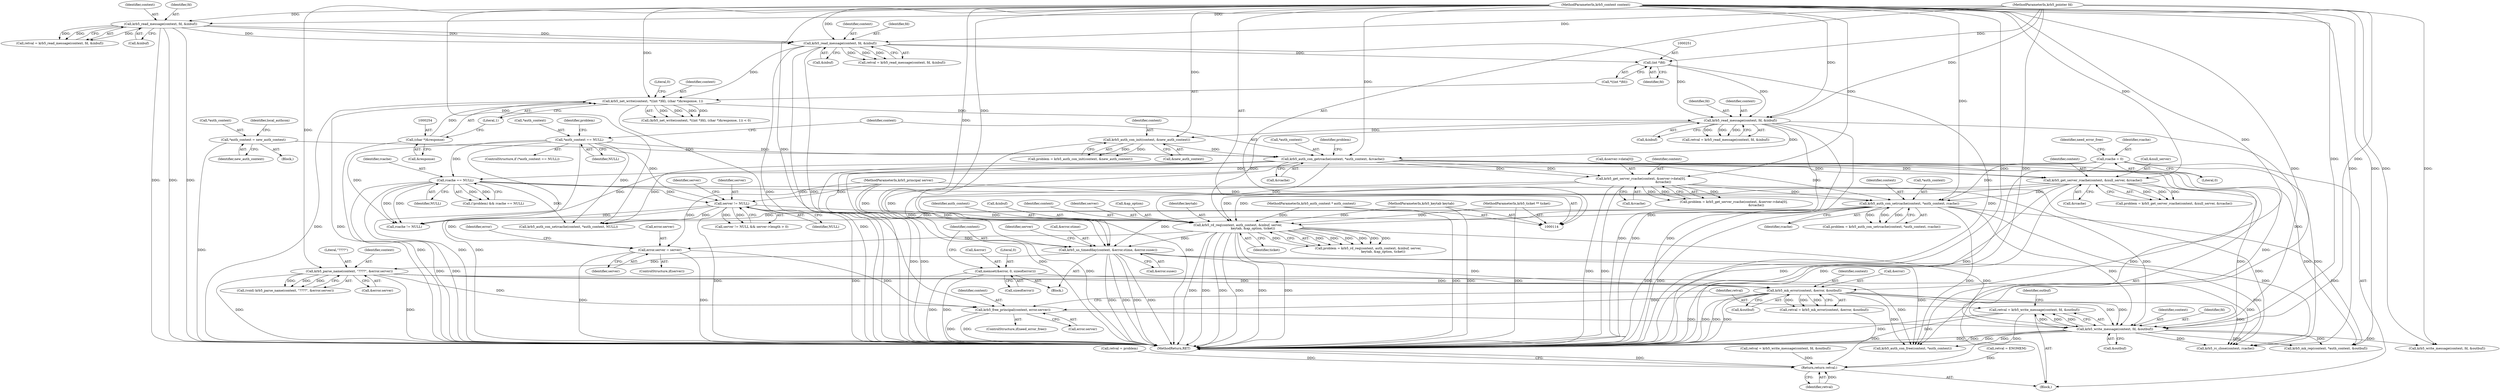 digraph "0_krb5_102bb6ebf20f9174130c85c3b052ae104e5073ec_0@API" {
"1000521" [label="(Call,retval = krb5_write_message(context, fd, &outbuf))"];
"1000523" [label="(Call,krb5_write_message(context, fd, &outbuf))"];
"1000295" [label="(Call,krb5_auth_con_getrcache(context, *auth_context, &rcache))"];
"1000284" [label="(Call,krb5_auth_con_init(context, &new_auth_context))"];
"1000269" [label="(Call,krb5_read_message(context, fd, &inbuf))"];
"1000247" [label="(Call,krb5_net_write(context, *((int *)fd), (char *)&response, 1))"];
"1000205" [label="(Call,krb5_read_message(context, fd, &inbuf))"];
"1000167" [label="(Call,krb5_read_message(context, fd, &inbuf))"];
"1000115" [label="(MethodParameterIn,krb5_context context)"];
"1000117" [label="(MethodParameterIn,krb5_pointer fd)"];
"1000253" [label="(Call,(char *)&response)"];
"1000250" [label="(Call,(int *)fd)"];
"1000288" [label="(Call,*auth_context = new_auth_context)"];
"1000277" [label="(Call,*auth_context == NULL)"];
"1000482" [label="(Call,krb5_mk_error(context, &error, &outbuf))"];
"1000396" [label="(Call,krb5_us_timeofday(context, &error.stime, &error.susec))"];
"1000357" [label="(Call,krb5_auth_con_setrcache(context, *auth_context, rcache))"];
"1000322" [label="(Call,krb5_get_server_rcache(context, &server->data[0],\n                                             &rcache))"];
"1000346" [label="(Call,krb5_get_server_rcache(context, &null_server, &rcache))"];
"1000305" [label="(Call,rcache == NULL)"];
"1000135" [label="(Call,rcache = 0)"];
"1000371" [label="(Call,krb5_rd_req(context, auth_context, &inbuf, server,\n                              keytab, &ap_option, ticket))"];
"1000116" [label="(MethodParameterIn,krb5_auth_context * auth_context)"];
"1000311" [label="(Call,server != NULL)"];
"1000119" [label="(MethodParameterIn,krb5_principal server)"];
"1000121" [label="(MethodParameterIn,krb5_keytab keytab)"];
"1000122" [label="(MethodParameterIn,krb5_ticket ** ticket)"];
"1000417" [label="(Call,krb5_parse_name(context, \"????\", &error.server))"];
"1000390" [label="(Call,memset(&error, 0, sizeof(error)))"];
"1000504" [label="(Call,krb5_free_principal(context, error.server))"];
"1000408" [label="(Call,error.server = server)"];
"1000599" [label="(Return,return retval;)"];
"1000305" [label="(Call,rcache == NULL)"];
"1000316" [label="(Identifier,server)"];
"1000480" [label="(Call,retval = krb5_mk_error(context, &error, &outbuf))"];
"1000350" [label="(Call,&rcache)"];
"1000563" [label="(Call,krb5_write_message(context, fd, &outbuf))"];
"1000358" [label="(Identifier,context)"];
"1000295" [label="(Call,krb5_auth_con_getrcache(context, *auth_context, &rcache))"];
"1000526" [label="(Call,&outbuf)"];
"1000594" [label="(Call,krb5_auth_con_setrcache(context, *auth_context, NULL))"];
"1000372" [label="(Identifier,context)"];
"1000247" [label="(Call,krb5_net_write(context, *((int *)fd), (char *)&response, 1))"];
"1000116" [label="(MethodParameterIn,krb5_auth_context * auth_context)"];
"1000506" [label="(Call,error.server)"];
"1000376" [label="(Identifier,server)"];
"1000288" [label="(Call,*auth_context = new_auth_context)"];
"1000415" [label="(Call,(void) krb5_parse_name(context, \"????\", &error.server))"];
"1000402" [label="(Call,&error.susec)"];
"1000304" [label="(Identifier,problem)"];
"1000250" [label="(Call,(int *)fd)"];
"1000203" [label="(Call,retval = krb5_read_message(context, fd, &inbuf))"];
"1000285" [label="(Identifier,context)"];
"1000293" [label="(Identifier,local_authcon)"];
"1000522" [label="(Identifier,retval)"];
"1000552" [label="(Call,krb5_mk_rep(context, *auth_context, &outbuf))"];
"1000281" [label="(Block,)"];
"1000277" [label="(Call,*auth_context == NULL)"];
"1000255" [label="(Call,&response)"];
"1000269" [label="(Call,krb5_read_message(context, fd, &inbuf))"];
"1000258" [label="(Literal,0)"];
"1000378" [label="(Call,&ap_option)"];
"1000359" [label="(Call,*auth_context)"];
"1000361" [label="(Identifier,rcache)"];
"1000406" [label="(ControlStructure,if(server))"];
"1000599" [label="(Return,return retval;)"];
"1000396" [label="(Call,krb5_us_timeofday(context, &error.stime, &error.susec))"];
"1000344" [label="(Call,problem = krb5_get_server_rcache(context, &null_server, &rcache))"];
"1000142" [label="(Identifier,need_error_free)"];
"1000320" [label="(Call,problem = krb5_get_server_rcache(context, &server->data[0],\n                                             &rcache))"];
"1000420" [label="(Call,&error.server)"];
"1000357" [label="(Call,krb5_auth_con_setrcache(context, *auth_context, rcache))"];
"1000135" [label="(Call,rcache = 0)"];
"1000272" [label="(Call,&inbuf)"];
"1000208" [label="(Call,&inbuf)"];
"1000278" [label="(Call,*auth_context)"];
"1000429" [label="(Identifier,error)"];
"1000348" [label="(Call,&null_server)"];
"1000271" [label="(Identifier,fd)"];
"1000249" [label="(Call,*((int *)fd))"];
"1000299" [label="(Call,&rcache)"];
"1000390" [label="(Call,memset(&error, 0, sizeof(error)))"];
"1000165" [label="(Call,retval = krb5_read_message(context, fd, &inbuf))"];
"1000347" [label="(Identifier,context)"];
"1000504" [label="(Call,krb5_free_principal(context, error.server))"];
"1000322" [label="(Call,krb5_get_server_rcache(context, &server->data[0],\n                                             &rcache))"];
"1000310" [label="(Call,server != NULL && server->length > 0)"];
"1000115" [label="(MethodParameterIn,krb5_context context)"];
"1000324" [label="(Call,&server->data[0])"];
"1000280" [label="(Identifier,NULL)"];
"1000296" [label="(Identifier,context)"];
"1000270" [label="(Identifier,context)"];
"1000393" [label="(Literal,0)"];
"1000346" [label="(Call,krb5_get_server_rcache(context, &null_server, &rcache))"];
"1000323" [label="(Identifier,context)"];
"1000407" [label="(Identifier,server)"];
"1000205" [label="(Call,krb5_read_message(context, fd, &inbuf))"];
"1000206" [label="(Identifier,context)"];
"1000289" [label="(Call,*auth_context)"];
"1000119" [label="(MethodParameterIn,krb5_principal server)"];
"1000284" [label="(Call,krb5_auth_con_init(context, &new_auth_context))"];
"1000409" [label="(Call,error.server)"];
"1000398" [label="(Call,&error.stime)"];
"1000475" [label="(Call,retval = ENOMEM)"];
"1000591" [label="(Call,krb5_rc_close(context, rcache))"];
"1000168" [label="(Identifier,context)"];
"1000397" [label="(Identifier,context)"];
"1000502" [label="(ControlStructure,if(need_error_free))"];
"1000524" [label="(Identifier,context)"];
"1000419" [label="(Literal,\"????\")"];
"1000302" [label="(Call,(!problem) && rcache == NULL)"];
"1000283" [label="(Identifier,problem)"];
"1000297" [label="(Call,*auth_context)"];
"1000600" [label="(Identifier,retval)"];
"1000484" [label="(Call,&error)"];
"1000267" [label="(Call,retval = krb5_read_message(context, fd, &inbuf))"];
"1000486" [label="(Call,&outbuf)"];
"1000561" [label="(Call,retval = krb5_write_message(context, fd, &outbuf))"];
"1000530" [label="(Identifier,outbuf)"];
"1000291" [label="(Identifier,new_auth_context)"];
"1000276" [label="(ControlStructure,if (*auth_context == NULL))"];
"1000408" [label="(Call,error.server = server)"];
"1000387" [label="(Block,)"];
"1000311" [label="(Call,server != NULL)"];
"1000169" [label="(Identifier,fd)"];
"1000121" [label="(MethodParameterIn,krb5_keytab keytab)"];
"1000207" [label="(Identifier,fd)"];
"1000483" [label="(Identifier,context)"];
"1000525" [label="(Identifier,fd)"];
"1000377" [label="(Identifier,keytab)"];
"1000391" [label="(Call,&error)"];
"1000246" [label="(Call,(krb5_net_write(context, *((int *)fd), (char *)&response, 1)) < 0)"];
"1000523" [label="(Call,krb5_write_message(context, fd, &outbuf))"];
"1000537" [label="(Call,retval = problem)"];
"1000282" [label="(Call,problem = krb5_auth_con_init(context, &new_auth_context))"];
"1000167" [label="(Call,krb5_read_message(context, fd, &inbuf))"];
"1000253" [label="(Call,(char *)&response)"];
"1000394" [label="(Call,sizeof(error))"];
"1000373" [label="(Identifier,auth_context)"];
"1000380" [label="(Identifier,ticket)"];
"1000257" [label="(Literal,1)"];
"1000330" [label="(Call,&rcache)"];
"1000482" [label="(Call,krb5_mk_error(context, &error, &outbuf))"];
"1000521" [label="(Call,retval = krb5_write_message(context, fd, &outbuf))"];
"1000117" [label="(MethodParameterIn,krb5_pointer fd)"];
"1000369" [label="(Call,problem = krb5_rd_req(context, auth_context, &inbuf, server,\n                              keytab, &ap_option, ticket))"];
"1000312" [label="(Identifier,server)"];
"1000137" [label="(Literal,0)"];
"1000579" [label="(Call,krb5_auth_con_free(context, *auth_context))"];
"1000252" [label="(Identifier,fd)"];
"1000313" [label="(Identifier,NULL)"];
"1000601" [label="(MethodReturn,RET)"];
"1000371" [label="(Call,krb5_rd_req(context, auth_context, &inbuf, server,\n                              keytab, &ap_option, ticket))"];
"1000587" [label="(Call,rcache != NULL)"];
"1000374" [label="(Call,&inbuf)"];
"1000170" [label="(Call,&inbuf)"];
"1000306" [label="(Identifier,rcache)"];
"1000505" [label="(Identifier,context)"];
"1000355" [label="(Call,problem = krb5_auth_con_setrcache(context, *auth_context, rcache))"];
"1000307" [label="(Identifier,NULL)"];
"1000136" [label="(Identifier,rcache)"];
"1000124" [label="(Block,)"];
"1000417" [label="(Call,krb5_parse_name(context, \"????\", &error.server))"];
"1000286" [label="(Call,&new_auth_context)"];
"1000248" [label="(Identifier,context)"];
"1000418" [label="(Identifier,context)"];
"1000412" [label="(Identifier,server)"];
"1000122" [label="(MethodParameterIn,krb5_ticket ** ticket)"];
"1000521" -> "1000124"  [label="AST: "];
"1000521" -> "1000523"  [label="CFG: "];
"1000522" -> "1000521"  [label="AST: "];
"1000523" -> "1000521"  [label="AST: "];
"1000530" -> "1000521"  [label="CFG: "];
"1000521" -> "1000601"  [label="DDG: "];
"1000521" -> "1000601"  [label="DDG: "];
"1000523" -> "1000521"  [label="DDG: "];
"1000523" -> "1000521"  [label="DDG: "];
"1000523" -> "1000521"  [label="DDG: "];
"1000521" -> "1000599"  [label="DDG: "];
"1000523" -> "1000526"  [label="CFG: "];
"1000524" -> "1000523"  [label="AST: "];
"1000525" -> "1000523"  [label="AST: "];
"1000526" -> "1000523"  [label="AST: "];
"1000523" -> "1000601"  [label="DDG: "];
"1000523" -> "1000601"  [label="DDG: "];
"1000523" -> "1000601"  [label="DDG: "];
"1000295" -> "1000523"  [label="DDG: "];
"1000482" -> "1000523"  [label="DDG: "];
"1000482" -> "1000523"  [label="DDG: "];
"1000357" -> "1000523"  [label="DDG: "];
"1000504" -> "1000523"  [label="DDG: "];
"1000322" -> "1000523"  [label="DDG: "];
"1000371" -> "1000523"  [label="DDG: "];
"1000346" -> "1000523"  [label="DDG: "];
"1000115" -> "1000523"  [label="DDG: "];
"1000269" -> "1000523"  [label="DDG: "];
"1000117" -> "1000523"  [label="DDG: "];
"1000523" -> "1000552"  [label="DDG: "];
"1000523" -> "1000552"  [label="DDG: "];
"1000523" -> "1000563"  [label="DDG: "];
"1000523" -> "1000579"  [label="DDG: "];
"1000523" -> "1000591"  [label="DDG: "];
"1000295" -> "1000124"  [label="AST: "];
"1000295" -> "1000299"  [label="CFG: "];
"1000296" -> "1000295"  [label="AST: "];
"1000297" -> "1000295"  [label="AST: "];
"1000299" -> "1000295"  [label="AST: "];
"1000304" -> "1000295"  [label="CFG: "];
"1000295" -> "1000601"  [label="DDG: "];
"1000295" -> "1000601"  [label="DDG: "];
"1000295" -> "1000601"  [label="DDG: "];
"1000284" -> "1000295"  [label="DDG: "];
"1000269" -> "1000295"  [label="DDG: "];
"1000115" -> "1000295"  [label="DDG: "];
"1000288" -> "1000295"  [label="DDG: "];
"1000277" -> "1000295"  [label="DDG: "];
"1000295" -> "1000322"  [label="DDG: "];
"1000295" -> "1000322"  [label="DDG: "];
"1000295" -> "1000346"  [label="DDG: "];
"1000295" -> "1000346"  [label="DDG: "];
"1000295" -> "1000357"  [label="DDG: "];
"1000295" -> "1000371"  [label="DDG: "];
"1000295" -> "1000396"  [label="DDG: "];
"1000295" -> "1000552"  [label="DDG: "];
"1000295" -> "1000579"  [label="DDG: "];
"1000295" -> "1000594"  [label="DDG: "];
"1000284" -> "1000282"  [label="AST: "];
"1000284" -> "1000286"  [label="CFG: "];
"1000285" -> "1000284"  [label="AST: "];
"1000286" -> "1000284"  [label="AST: "];
"1000282" -> "1000284"  [label="CFG: "];
"1000284" -> "1000601"  [label="DDG: "];
"1000284" -> "1000282"  [label="DDG: "];
"1000284" -> "1000282"  [label="DDG: "];
"1000269" -> "1000284"  [label="DDG: "];
"1000115" -> "1000284"  [label="DDG: "];
"1000269" -> "1000267"  [label="AST: "];
"1000269" -> "1000272"  [label="CFG: "];
"1000270" -> "1000269"  [label="AST: "];
"1000271" -> "1000269"  [label="AST: "];
"1000272" -> "1000269"  [label="AST: "];
"1000267" -> "1000269"  [label="CFG: "];
"1000269" -> "1000601"  [label="DDG: "];
"1000269" -> "1000601"  [label="DDG: "];
"1000269" -> "1000601"  [label="DDG: "];
"1000269" -> "1000267"  [label="DDG: "];
"1000269" -> "1000267"  [label="DDG: "];
"1000269" -> "1000267"  [label="DDG: "];
"1000247" -> "1000269"  [label="DDG: "];
"1000115" -> "1000269"  [label="DDG: "];
"1000250" -> "1000269"  [label="DDG: "];
"1000117" -> "1000269"  [label="DDG: "];
"1000205" -> "1000269"  [label="DDG: "];
"1000269" -> "1000371"  [label="DDG: "];
"1000247" -> "1000246"  [label="AST: "];
"1000247" -> "1000257"  [label="CFG: "];
"1000248" -> "1000247"  [label="AST: "];
"1000249" -> "1000247"  [label="AST: "];
"1000253" -> "1000247"  [label="AST: "];
"1000257" -> "1000247"  [label="AST: "];
"1000258" -> "1000247"  [label="CFG: "];
"1000247" -> "1000601"  [label="DDG: "];
"1000247" -> "1000601"  [label="DDG: "];
"1000247" -> "1000601"  [label="DDG: "];
"1000247" -> "1000246"  [label="DDG: "];
"1000247" -> "1000246"  [label="DDG: "];
"1000247" -> "1000246"  [label="DDG: "];
"1000247" -> "1000246"  [label="DDG: "];
"1000205" -> "1000247"  [label="DDG: "];
"1000115" -> "1000247"  [label="DDG: "];
"1000253" -> "1000247"  [label="DDG: "];
"1000205" -> "1000203"  [label="AST: "];
"1000205" -> "1000208"  [label="CFG: "];
"1000206" -> "1000205"  [label="AST: "];
"1000207" -> "1000205"  [label="AST: "];
"1000208" -> "1000205"  [label="AST: "];
"1000203" -> "1000205"  [label="CFG: "];
"1000205" -> "1000601"  [label="DDG: "];
"1000205" -> "1000601"  [label="DDG: "];
"1000205" -> "1000601"  [label="DDG: "];
"1000205" -> "1000203"  [label="DDG: "];
"1000205" -> "1000203"  [label="DDG: "];
"1000205" -> "1000203"  [label="DDG: "];
"1000167" -> "1000205"  [label="DDG: "];
"1000167" -> "1000205"  [label="DDG: "];
"1000167" -> "1000205"  [label="DDG: "];
"1000115" -> "1000205"  [label="DDG: "];
"1000117" -> "1000205"  [label="DDG: "];
"1000205" -> "1000250"  [label="DDG: "];
"1000167" -> "1000165"  [label="AST: "];
"1000167" -> "1000170"  [label="CFG: "];
"1000168" -> "1000167"  [label="AST: "];
"1000169" -> "1000167"  [label="AST: "];
"1000170" -> "1000167"  [label="AST: "];
"1000165" -> "1000167"  [label="CFG: "];
"1000167" -> "1000601"  [label="DDG: "];
"1000167" -> "1000601"  [label="DDG: "];
"1000167" -> "1000601"  [label="DDG: "];
"1000167" -> "1000165"  [label="DDG: "];
"1000167" -> "1000165"  [label="DDG: "];
"1000167" -> "1000165"  [label="DDG: "];
"1000115" -> "1000167"  [label="DDG: "];
"1000117" -> "1000167"  [label="DDG: "];
"1000115" -> "1000114"  [label="AST: "];
"1000115" -> "1000601"  [label="DDG: "];
"1000115" -> "1000322"  [label="DDG: "];
"1000115" -> "1000346"  [label="DDG: "];
"1000115" -> "1000357"  [label="DDG: "];
"1000115" -> "1000371"  [label="DDG: "];
"1000115" -> "1000396"  [label="DDG: "];
"1000115" -> "1000417"  [label="DDG: "];
"1000115" -> "1000482"  [label="DDG: "];
"1000115" -> "1000504"  [label="DDG: "];
"1000115" -> "1000552"  [label="DDG: "];
"1000115" -> "1000563"  [label="DDG: "];
"1000115" -> "1000579"  [label="DDG: "];
"1000115" -> "1000591"  [label="DDG: "];
"1000115" -> "1000594"  [label="DDG: "];
"1000117" -> "1000114"  [label="AST: "];
"1000117" -> "1000601"  [label="DDG: "];
"1000117" -> "1000250"  [label="DDG: "];
"1000117" -> "1000563"  [label="DDG: "];
"1000253" -> "1000255"  [label="CFG: "];
"1000254" -> "1000253"  [label="AST: "];
"1000255" -> "1000253"  [label="AST: "];
"1000257" -> "1000253"  [label="CFG: "];
"1000253" -> "1000601"  [label="DDG: "];
"1000250" -> "1000249"  [label="AST: "];
"1000250" -> "1000252"  [label="CFG: "];
"1000251" -> "1000250"  [label="AST: "];
"1000252" -> "1000250"  [label="AST: "];
"1000249" -> "1000250"  [label="CFG: "];
"1000250" -> "1000601"  [label="DDG: "];
"1000288" -> "1000281"  [label="AST: "];
"1000288" -> "1000291"  [label="CFG: "];
"1000289" -> "1000288"  [label="AST: "];
"1000291" -> "1000288"  [label="AST: "];
"1000293" -> "1000288"  [label="CFG: "];
"1000288" -> "1000601"  [label="DDG: "];
"1000277" -> "1000276"  [label="AST: "];
"1000277" -> "1000280"  [label="CFG: "];
"1000278" -> "1000277"  [label="AST: "];
"1000280" -> "1000277"  [label="AST: "];
"1000283" -> "1000277"  [label="CFG: "];
"1000296" -> "1000277"  [label="CFG: "];
"1000277" -> "1000601"  [label="DDG: "];
"1000277" -> "1000601"  [label="DDG: "];
"1000277" -> "1000305"  [label="DDG: "];
"1000277" -> "1000311"  [label="DDG: "];
"1000277" -> "1000587"  [label="DDG: "];
"1000277" -> "1000594"  [label="DDG: "];
"1000482" -> "1000480"  [label="AST: "];
"1000482" -> "1000486"  [label="CFG: "];
"1000483" -> "1000482"  [label="AST: "];
"1000484" -> "1000482"  [label="AST: "];
"1000486" -> "1000482"  [label="AST: "];
"1000480" -> "1000482"  [label="CFG: "];
"1000482" -> "1000601"  [label="DDG: "];
"1000482" -> "1000601"  [label="DDG: "];
"1000482" -> "1000601"  [label="DDG: "];
"1000482" -> "1000480"  [label="DDG: "];
"1000482" -> "1000480"  [label="DDG: "];
"1000482" -> "1000480"  [label="DDG: "];
"1000396" -> "1000482"  [label="DDG: "];
"1000417" -> "1000482"  [label="DDG: "];
"1000390" -> "1000482"  [label="DDG: "];
"1000482" -> "1000504"  [label="DDG: "];
"1000482" -> "1000579"  [label="DDG: "];
"1000482" -> "1000591"  [label="DDG: "];
"1000396" -> "1000387"  [label="AST: "];
"1000396" -> "1000402"  [label="CFG: "];
"1000397" -> "1000396"  [label="AST: "];
"1000398" -> "1000396"  [label="AST: "];
"1000402" -> "1000396"  [label="AST: "];
"1000407" -> "1000396"  [label="CFG: "];
"1000396" -> "1000601"  [label="DDG: "];
"1000396" -> "1000601"  [label="DDG: "];
"1000396" -> "1000601"  [label="DDG: "];
"1000396" -> "1000601"  [label="DDG: "];
"1000357" -> "1000396"  [label="DDG: "];
"1000322" -> "1000396"  [label="DDG: "];
"1000371" -> "1000396"  [label="DDG: "];
"1000346" -> "1000396"  [label="DDG: "];
"1000396" -> "1000417"  [label="DDG: "];
"1000396" -> "1000579"  [label="DDG: "];
"1000396" -> "1000591"  [label="DDG: "];
"1000357" -> "1000355"  [label="AST: "];
"1000357" -> "1000361"  [label="CFG: "];
"1000358" -> "1000357"  [label="AST: "];
"1000359" -> "1000357"  [label="AST: "];
"1000361" -> "1000357"  [label="AST: "];
"1000355" -> "1000357"  [label="CFG: "];
"1000357" -> "1000601"  [label="DDG: "];
"1000357" -> "1000601"  [label="DDG: "];
"1000357" -> "1000355"  [label="DDG: "];
"1000357" -> "1000355"  [label="DDG: "];
"1000357" -> "1000355"  [label="DDG: "];
"1000322" -> "1000357"  [label="DDG: "];
"1000346" -> "1000357"  [label="DDG: "];
"1000305" -> "1000357"  [label="DDG: "];
"1000135" -> "1000357"  [label="DDG: "];
"1000357" -> "1000371"  [label="DDG: "];
"1000357" -> "1000552"  [label="DDG: "];
"1000357" -> "1000579"  [label="DDG: "];
"1000357" -> "1000587"  [label="DDG: "];
"1000357" -> "1000591"  [label="DDG: "];
"1000357" -> "1000594"  [label="DDG: "];
"1000322" -> "1000320"  [label="AST: "];
"1000322" -> "1000330"  [label="CFG: "];
"1000323" -> "1000322"  [label="AST: "];
"1000324" -> "1000322"  [label="AST: "];
"1000330" -> "1000322"  [label="AST: "];
"1000320" -> "1000322"  [label="CFG: "];
"1000322" -> "1000601"  [label="DDG: "];
"1000322" -> "1000601"  [label="DDG: "];
"1000322" -> "1000320"  [label="DDG: "];
"1000322" -> "1000320"  [label="DDG: "];
"1000322" -> "1000320"  [label="DDG: "];
"1000322" -> "1000371"  [label="DDG: "];
"1000346" -> "1000344"  [label="AST: "];
"1000346" -> "1000350"  [label="CFG: "];
"1000347" -> "1000346"  [label="AST: "];
"1000348" -> "1000346"  [label="AST: "];
"1000350" -> "1000346"  [label="AST: "];
"1000344" -> "1000346"  [label="CFG: "];
"1000346" -> "1000601"  [label="DDG: "];
"1000346" -> "1000601"  [label="DDG: "];
"1000346" -> "1000344"  [label="DDG: "];
"1000346" -> "1000344"  [label="DDG: "];
"1000346" -> "1000344"  [label="DDG: "];
"1000346" -> "1000371"  [label="DDG: "];
"1000305" -> "1000302"  [label="AST: "];
"1000305" -> "1000307"  [label="CFG: "];
"1000306" -> "1000305"  [label="AST: "];
"1000307" -> "1000305"  [label="AST: "];
"1000302" -> "1000305"  [label="CFG: "];
"1000305" -> "1000601"  [label="DDG: "];
"1000305" -> "1000601"  [label="DDG: "];
"1000305" -> "1000302"  [label="DDG: "];
"1000305" -> "1000302"  [label="DDG: "];
"1000135" -> "1000305"  [label="DDG: "];
"1000305" -> "1000311"  [label="DDG: "];
"1000305" -> "1000587"  [label="DDG: "];
"1000305" -> "1000587"  [label="DDG: "];
"1000305" -> "1000591"  [label="DDG: "];
"1000305" -> "1000594"  [label="DDG: "];
"1000135" -> "1000124"  [label="AST: "];
"1000135" -> "1000137"  [label="CFG: "];
"1000136" -> "1000135"  [label="AST: "];
"1000137" -> "1000135"  [label="AST: "];
"1000142" -> "1000135"  [label="CFG: "];
"1000135" -> "1000601"  [label="DDG: "];
"1000135" -> "1000587"  [label="DDG: "];
"1000135" -> "1000591"  [label="DDG: "];
"1000371" -> "1000369"  [label="AST: "];
"1000371" -> "1000380"  [label="CFG: "];
"1000372" -> "1000371"  [label="AST: "];
"1000373" -> "1000371"  [label="AST: "];
"1000374" -> "1000371"  [label="AST: "];
"1000376" -> "1000371"  [label="AST: "];
"1000377" -> "1000371"  [label="AST: "];
"1000378" -> "1000371"  [label="AST: "];
"1000380" -> "1000371"  [label="AST: "];
"1000369" -> "1000371"  [label="CFG: "];
"1000371" -> "1000601"  [label="DDG: "];
"1000371" -> "1000601"  [label="DDG: "];
"1000371" -> "1000601"  [label="DDG: "];
"1000371" -> "1000601"  [label="DDG: "];
"1000371" -> "1000601"  [label="DDG: "];
"1000371" -> "1000601"  [label="DDG: "];
"1000371" -> "1000369"  [label="DDG: "];
"1000371" -> "1000369"  [label="DDG: "];
"1000371" -> "1000369"  [label="DDG: "];
"1000371" -> "1000369"  [label="DDG: "];
"1000371" -> "1000369"  [label="DDG: "];
"1000371" -> "1000369"  [label="DDG: "];
"1000371" -> "1000369"  [label="DDG: "];
"1000116" -> "1000371"  [label="DDG: "];
"1000311" -> "1000371"  [label="DDG: "];
"1000119" -> "1000371"  [label="DDG: "];
"1000121" -> "1000371"  [label="DDG: "];
"1000122" -> "1000371"  [label="DDG: "];
"1000371" -> "1000408"  [label="DDG: "];
"1000116" -> "1000114"  [label="AST: "];
"1000116" -> "1000601"  [label="DDG: "];
"1000311" -> "1000310"  [label="AST: "];
"1000311" -> "1000313"  [label="CFG: "];
"1000312" -> "1000311"  [label="AST: "];
"1000313" -> "1000311"  [label="AST: "];
"1000316" -> "1000311"  [label="CFG: "];
"1000310" -> "1000311"  [label="CFG: "];
"1000311" -> "1000601"  [label="DDG: "];
"1000311" -> "1000601"  [label="DDG: "];
"1000311" -> "1000310"  [label="DDG: "];
"1000311" -> "1000310"  [label="DDG: "];
"1000119" -> "1000311"  [label="DDG: "];
"1000311" -> "1000408"  [label="DDG: "];
"1000311" -> "1000587"  [label="DDG: "];
"1000311" -> "1000594"  [label="DDG: "];
"1000119" -> "1000114"  [label="AST: "];
"1000119" -> "1000601"  [label="DDG: "];
"1000119" -> "1000408"  [label="DDG: "];
"1000121" -> "1000114"  [label="AST: "];
"1000121" -> "1000601"  [label="DDG: "];
"1000122" -> "1000114"  [label="AST: "];
"1000122" -> "1000601"  [label="DDG: "];
"1000417" -> "1000415"  [label="AST: "];
"1000417" -> "1000420"  [label="CFG: "];
"1000418" -> "1000417"  [label="AST: "];
"1000419" -> "1000417"  [label="AST: "];
"1000420" -> "1000417"  [label="AST: "];
"1000415" -> "1000417"  [label="CFG: "];
"1000417" -> "1000601"  [label="DDG: "];
"1000417" -> "1000601"  [label="DDG: "];
"1000417" -> "1000415"  [label="DDG: "];
"1000417" -> "1000415"  [label="DDG: "];
"1000417" -> "1000415"  [label="DDG: "];
"1000417" -> "1000504"  [label="DDG: "];
"1000417" -> "1000579"  [label="DDG: "];
"1000417" -> "1000591"  [label="DDG: "];
"1000390" -> "1000387"  [label="AST: "];
"1000390" -> "1000394"  [label="CFG: "];
"1000391" -> "1000390"  [label="AST: "];
"1000393" -> "1000390"  [label="AST: "];
"1000394" -> "1000390"  [label="AST: "];
"1000397" -> "1000390"  [label="CFG: "];
"1000390" -> "1000601"  [label="DDG: "];
"1000390" -> "1000601"  [label="DDG: "];
"1000504" -> "1000502"  [label="AST: "];
"1000504" -> "1000506"  [label="CFG: "];
"1000505" -> "1000504"  [label="AST: "];
"1000506" -> "1000504"  [label="AST: "];
"1000522" -> "1000504"  [label="CFG: "];
"1000504" -> "1000601"  [label="DDG: "];
"1000504" -> "1000601"  [label="DDG: "];
"1000408" -> "1000504"  [label="DDG: "];
"1000408" -> "1000406"  [label="AST: "];
"1000408" -> "1000412"  [label="CFG: "];
"1000409" -> "1000408"  [label="AST: "];
"1000412" -> "1000408"  [label="AST: "];
"1000429" -> "1000408"  [label="CFG: "];
"1000408" -> "1000601"  [label="DDG: "];
"1000408" -> "1000601"  [label="DDG: "];
"1000599" -> "1000124"  [label="AST: "];
"1000599" -> "1000600"  [label="CFG: "];
"1000600" -> "1000599"  [label="AST: "];
"1000601" -> "1000599"  [label="CFG: "];
"1000599" -> "1000601"  [label="DDG: "];
"1000600" -> "1000599"  [label="DDG: "];
"1000561" -> "1000599"  [label="DDG: "];
"1000475" -> "1000599"  [label="DDG: "];
"1000480" -> "1000599"  [label="DDG: "];
"1000537" -> "1000599"  [label="DDG: "];
}
